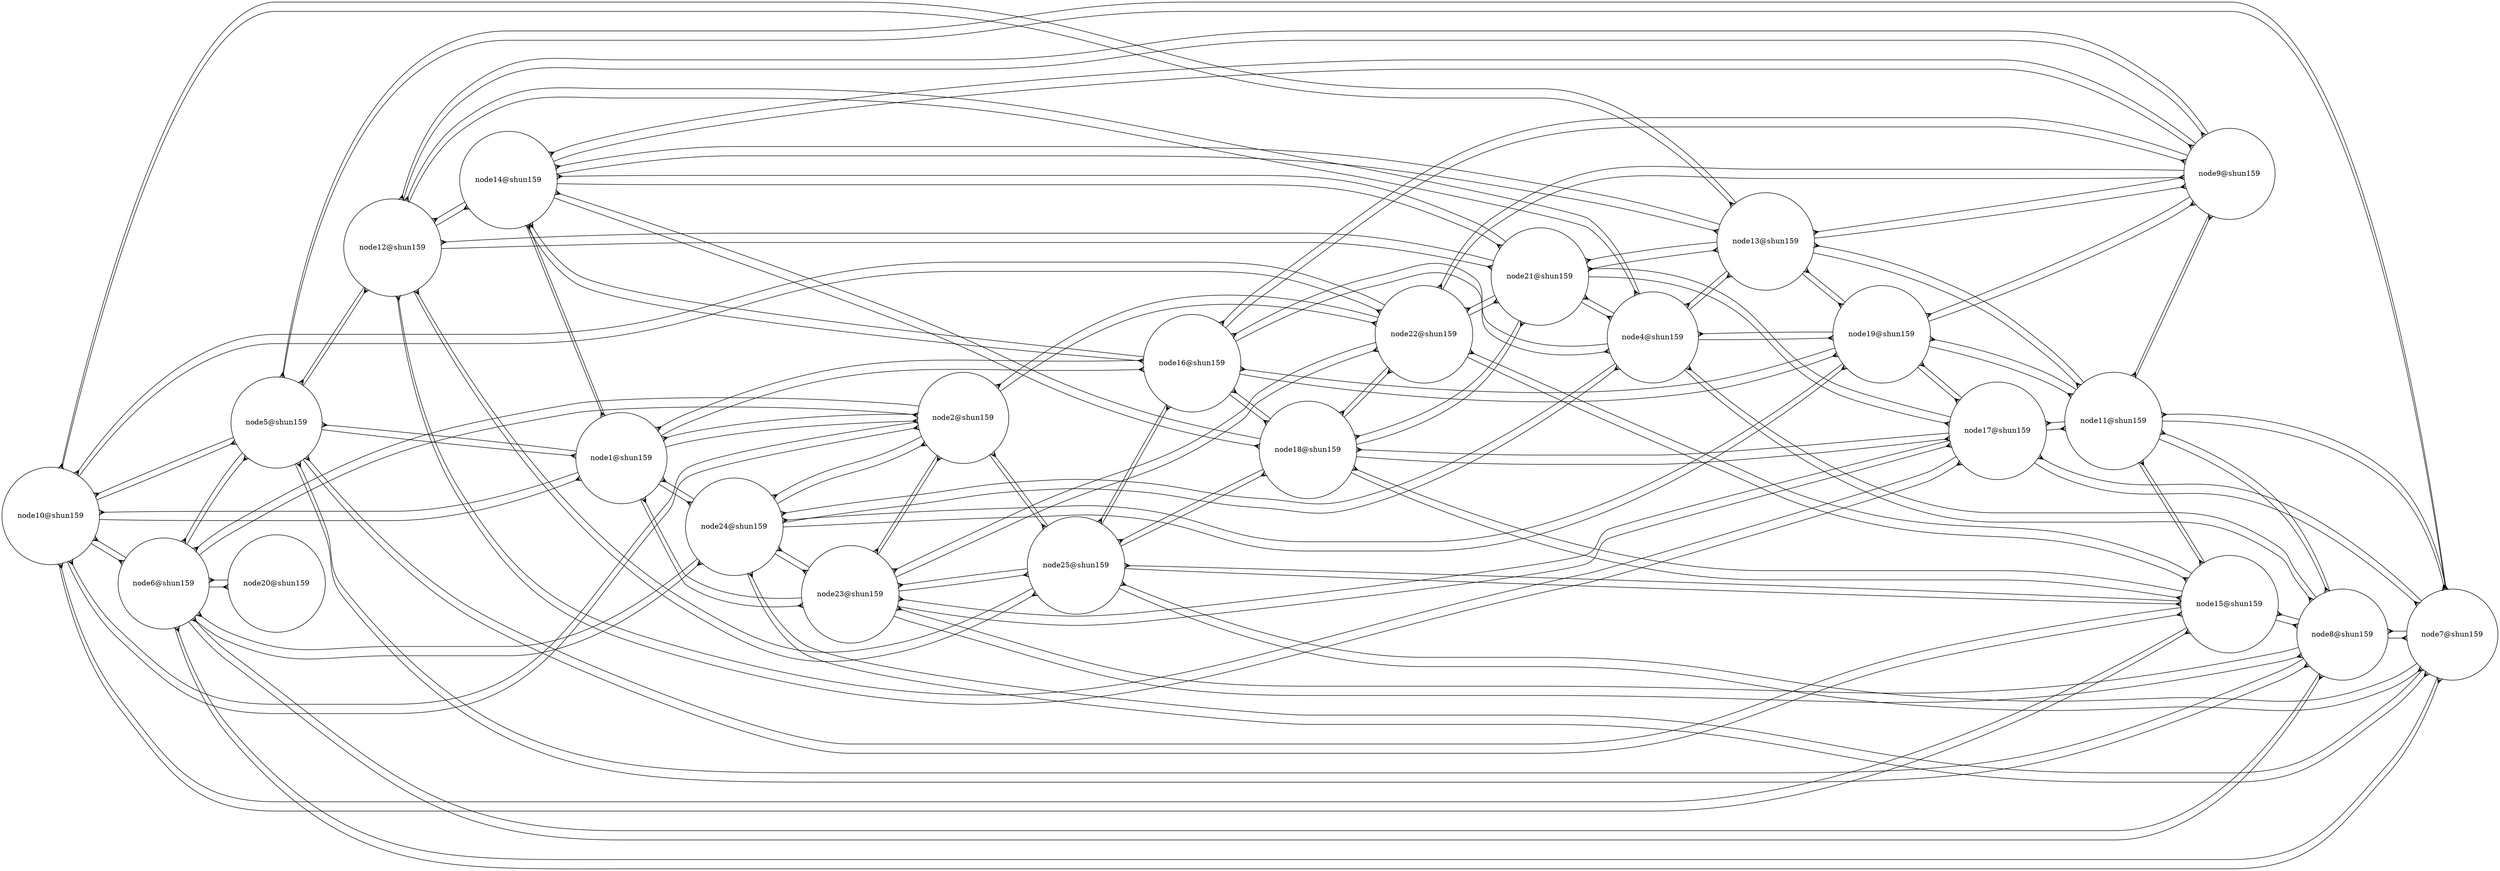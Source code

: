 digraph {
  rankdir=LR;
  node [shape = circle];
  "node10@shun159" -> "node6@shun159" [arrowhead = crow];
  "node10@shun159" -> "node5@shun159" [arrowhead = crow];
  "node10@shun159" -> "node2@shun159" [arrowhead = crow];
  "node10@shun159" -> "node22@shun159" [arrowhead = crow];
  "node10@shun159" -> "node1@shun159" [arrowhead = crow];
  "node10@shun159" -> "node15@shun159" [arrowhead = crow];
  "node10@shun159" -> "node13@shun159" [arrowhead = crow];
  "node11@shun159" -> "node9@shun159" [arrowhead = crow];
  "node11@shun159" -> "node8@shun159" [arrowhead = crow];
  "node11@shun159" -> "node7@shun159" [arrowhead = crow];
  "node11@shun159" -> "node19@shun159" [arrowhead = crow];
  "node11@shun159" -> "node17@shun159" [arrowhead = crow];
  "node11@shun159" -> "node15@shun159" [arrowhead = crow];
  "node11@shun159" -> "node13@shun159" [arrowhead = crow];
  "node12@shun159" -> "node9@shun159" [arrowhead = crow];
  "node12@shun159" -> "node5@shun159" [arrowhead = crow];
  "node12@shun159" -> "node4@shun159" [arrowhead = crow];
  "node12@shun159" -> "node25@shun159" [arrowhead = crow];
  "node12@shun159" -> "node21@shun159" [arrowhead = crow];
  "node12@shun159" -> "node17@shun159" [arrowhead = crow];
  "node12@shun159" -> "node14@shun159" [arrowhead = crow];
  "node13@shun159" -> "node9@shun159" [arrowhead = crow];
  "node13@shun159" -> "node4@shun159" [arrowhead = crow];
  "node13@shun159" -> "node21@shun159" [arrowhead = crow];
  "node13@shun159" -> "node19@shun159" [arrowhead = crow];
  "node13@shun159" -> "node14@shun159" [arrowhead = crow];
  "node13@shun159" -> "node11@shun159" [arrowhead = crow];
  "node13@shun159" -> "node10@shun159" [arrowhead = crow];
  "node14@shun159" -> "node9@shun159" [arrowhead = crow];
  "node14@shun159" -> "node21@shun159" [arrowhead = crow];
  "node14@shun159" -> "node1@shun159" [arrowhead = crow];
  "node14@shun159" -> "node18@shun159" [arrowhead = crow];
  "node14@shun159" -> "node16@shun159" [arrowhead = crow];
  "node14@shun159" -> "node13@shun159" [arrowhead = crow];
  "node14@shun159" -> "node12@shun159" [arrowhead = crow];
  "node15@shun159" -> "node8@shun159" [arrowhead = crow];
  "node15@shun159" -> "node5@shun159" [arrowhead = crow];
  "node15@shun159" -> "node25@shun159" [arrowhead = crow];
  "node15@shun159" -> "node22@shun159" [arrowhead = crow];
  "node15@shun159" -> "node18@shun159" [arrowhead = crow];
  "node15@shun159" -> "node11@shun159" [arrowhead = crow];
  "node15@shun159" -> "node10@shun159" [arrowhead = crow];
  "node16@shun159" -> "node9@shun159" [arrowhead = crow];
  "node16@shun159" -> "node4@shun159" [arrowhead = crow];
  "node16@shun159" -> "node25@shun159" [arrowhead = crow];
  "node16@shun159" -> "node1@shun159" [arrowhead = crow];
  "node16@shun159" -> "node19@shun159" [arrowhead = crow];
  "node16@shun159" -> "node18@shun159" [arrowhead = crow];
  "node16@shun159" -> "node14@shun159" [arrowhead = crow];
  "node17@shun159" -> "node7@shun159" [arrowhead = crow];
  "node17@shun159" -> "node23@shun159" [arrowhead = crow];
  "node17@shun159" -> "node21@shun159" [arrowhead = crow];
  "node17@shun159" -> "node19@shun159" [arrowhead = crow];
  "node17@shun159" -> "node18@shun159" [arrowhead = crow];
  "node17@shun159" -> "node12@shun159" [arrowhead = crow];
  "node17@shun159" -> "node11@shun159" [arrowhead = crow];
  "node18@shun159" -> "node25@shun159" [arrowhead = crow];
  "node18@shun159" -> "node22@shun159" [arrowhead = crow];
  "node18@shun159" -> "node21@shun159" [arrowhead = crow];
  "node18@shun159" -> "node17@shun159" [arrowhead = crow];
  "node18@shun159" -> "node16@shun159" [arrowhead = crow];
  "node18@shun159" -> "node15@shun159" [arrowhead = crow];
  "node18@shun159" -> "node14@shun159" [arrowhead = crow];
  "node19@shun159" -> "node9@shun159" [arrowhead = crow];
  "node19@shun159" -> "node4@shun159" [arrowhead = crow];
  "node19@shun159" -> "node24@shun159" [arrowhead = crow];
  "node19@shun159" -> "node17@shun159" [arrowhead = crow];
  "node19@shun159" -> "node16@shun159" [arrowhead = crow];
  "node19@shun159" -> "node13@shun159" [arrowhead = crow];
  "node19@shun159" -> "node11@shun159" [arrowhead = crow];
  "node1@shun159" -> "node5@shun159" [arrowhead = crow];
  "node1@shun159" -> "node2@shun159" [arrowhead = crow];
  "node1@shun159" -> "node24@shun159" [arrowhead = crow];
  "node1@shun159" -> "node23@shun159" [arrowhead = crow];
  "node1@shun159" -> "node16@shun159" [arrowhead = crow];
  "node1@shun159" -> "node14@shun159" [arrowhead = crow];
  "node1@shun159" -> "node10@shun159" [arrowhead = crow];
  "node20@shun159" -> "node6@shun159" [arrowhead = crow];
  "node21@shun159" -> "node4@shun159" [arrowhead = crow];
  "node21@shun159" -> "node22@shun159" [arrowhead = crow];
  "node21@shun159" -> "node18@shun159" [arrowhead = crow];
  "node21@shun159" -> "node17@shun159" [arrowhead = crow];
  "node21@shun159" -> "node14@shun159" [arrowhead = crow];
  "node21@shun159" -> "node13@shun159" [arrowhead = crow];
  "node21@shun159" -> "node12@shun159" [arrowhead = crow];
  "node22@shun159" -> "node9@shun159" [arrowhead = crow];
  "node22@shun159" -> "node2@shun159" [arrowhead = crow];
  "node22@shun159" -> "node23@shun159" [arrowhead = crow];
  "node22@shun159" -> "node21@shun159" [arrowhead = crow];
  "node22@shun159" -> "node18@shun159" [arrowhead = crow];
  "node22@shun159" -> "node15@shun159" [arrowhead = crow];
  "node22@shun159" -> "node10@shun159" [arrowhead = crow];
  "node23@shun159" -> "node8@shun159" [arrowhead = crow];
  "node23@shun159" -> "node2@shun159" [arrowhead = crow];
  "node23@shun159" -> "node25@shun159" [arrowhead = crow];
  "node23@shun159" -> "node24@shun159" [arrowhead = crow];
  "node23@shun159" -> "node22@shun159" [arrowhead = crow];
  "node23@shun159" -> "node1@shun159" [arrowhead = crow];
  "node23@shun159" -> "node17@shun159" [arrowhead = crow];
  "node24@shun159" -> "node7@shun159" [arrowhead = crow];
  "node24@shun159" -> "node6@shun159" [arrowhead = crow];
  "node24@shun159" -> "node4@shun159" [arrowhead = crow];
  "node24@shun159" -> "node2@shun159" [arrowhead = crow];
  "node24@shun159" -> "node23@shun159" [arrowhead = crow];
  "node24@shun159" -> "node1@shun159" [arrowhead = crow];
  "node24@shun159" -> "node19@shun159" [arrowhead = crow];
  "node25@shun159" -> "node7@shun159" [arrowhead = crow];
  "node25@shun159" -> "node2@shun159" [arrowhead = crow];
  "node25@shun159" -> "node23@shun159" [arrowhead = crow];
  "node25@shun159" -> "node18@shun159" [arrowhead = crow];
  "node25@shun159" -> "node16@shun159" [arrowhead = crow];
  "node25@shun159" -> "node15@shun159" [arrowhead = crow];
  "node25@shun159" -> "node12@shun159" [arrowhead = crow];
  "node2@shun159" -> "node6@shun159" [arrowhead = crow];
  "node2@shun159" -> "node25@shun159" [arrowhead = crow];
  "node2@shun159" -> "node24@shun159" [arrowhead = crow];
  "node2@shun159" -> "node23@shun159" [arrowhead = crow];
  "node2@shun159" -> "node22@shun159" [arrowhead = crow];
  "node2@shun159" -> "node1@shun159" [arrowhead = crow];
  "node2@shun159" -> "node10@shun159" [arrowhead = crow];
  "node4@shun159" -> "node8@shun159" [arrowhead = crow];
  "node4@shun159" -> "node24@shun159" [arrowhead = crow];
  "node4@shun159" -> "node21@shun159" [arrowhead = crow];
  "node4@shun159" -> "node19@shun159" [arrowhead = crow];
  "node4@shun159" -> "node16@shun159" [arrowhead = crow];
  "node4@shun159" -> "node13@shun159" [arrowhead = crow];
  "node4@shun159" -> "node12@shun159" [arrowhead = crow];
  "node5@shun159" -> "node8@shun159" [arrowhead = crow];
  "node5@shun159" -> "node7@shun159" [arrowhead = crow];
  "node5@shun159" -> "node6@shun159" [arrowhead = crow];
  "node5@shun159" -> "node1@shun159" [arrowhead = crow];
  "node5@shun159" -> "node15@shun159" [arrowhead = crow];
  "node5@shun159" -> "node12@shun159" [arrowhead = crow];
  "node5@shun159" -> "node10@shun159" [arrowhead = crow];
  "node6@shun159" -> "node8@shun159" [arrowhead = crow];
  "node6@shun159" -> "node7@shun159" [arrowhead = crow];
  "node6@shun159" -> "node5@shun159" [arrowhead = crow];
  "node6@shun159" -> "node2@shun159" [arrowhead = crow];
  "node6@shun159" -> "node24@shun159" [arrowhead = crow];
  "node6@shun159" -> "node20@shun159" [arrowhead = crow];
  "node6@shun159" -> "node10@shun159" [arrowhead = crow];
  "node7@shun159" -> "node8@shun159" [arrowhead = crow];
  "node7@shun159" -> "node6@shun159" [arrowhead = crow];
  "node7@shun159" -> "node5@shun159" [arrowhead = crow];
  "node7@shun159" -> "node25@shun159" [arrowhead = crow];
  "node7@shun159" -> "node24@shun159" [arrowhead = crow];
  "node7@shun159" -> "node17@shun159" [arrowhead = crow];
  "node7@shun159" -> "node11@shun159" [arrowhead = crow];
  "node8@shun159" -> "node7@shun159" [arrowhead = crow];
  "node8@shun159" -> "node6@shun159" [arrowhead = crow];
  "node8@shun159" -> "node5@shun159" [arrowhead = crow];
  "node8@shun159" -> "node4@shun159" [arrowhead = crow];
  "node8@shun159" -> "node23@shun159" [arrowhead = crow];
  "node8@shun159" -> "node15@shun159" [arrowhead = crow];
  "node8@shun159" -> "node11@shun159" [arrowhead = crow];
  "node9@shun159" -> "node22@shun159" [arrowhead = crow];
  "node9@shun159" -> "node19@shun159" [arrowhead = crow];
  "node9@shun159" -> "node16@shun159" [arrowhead = crow];
  "node9@shun159" -> "node14@shun159" [arrowhead = crow];
  "node9@shun159" -> "node13@shun159" [arrowhead = crow];
  "node9@shun159" -> "node12@shun159" [arrowhead = crow];
  "node9@shun159" -> "node11@shun159" [arrowhead = crow];
}